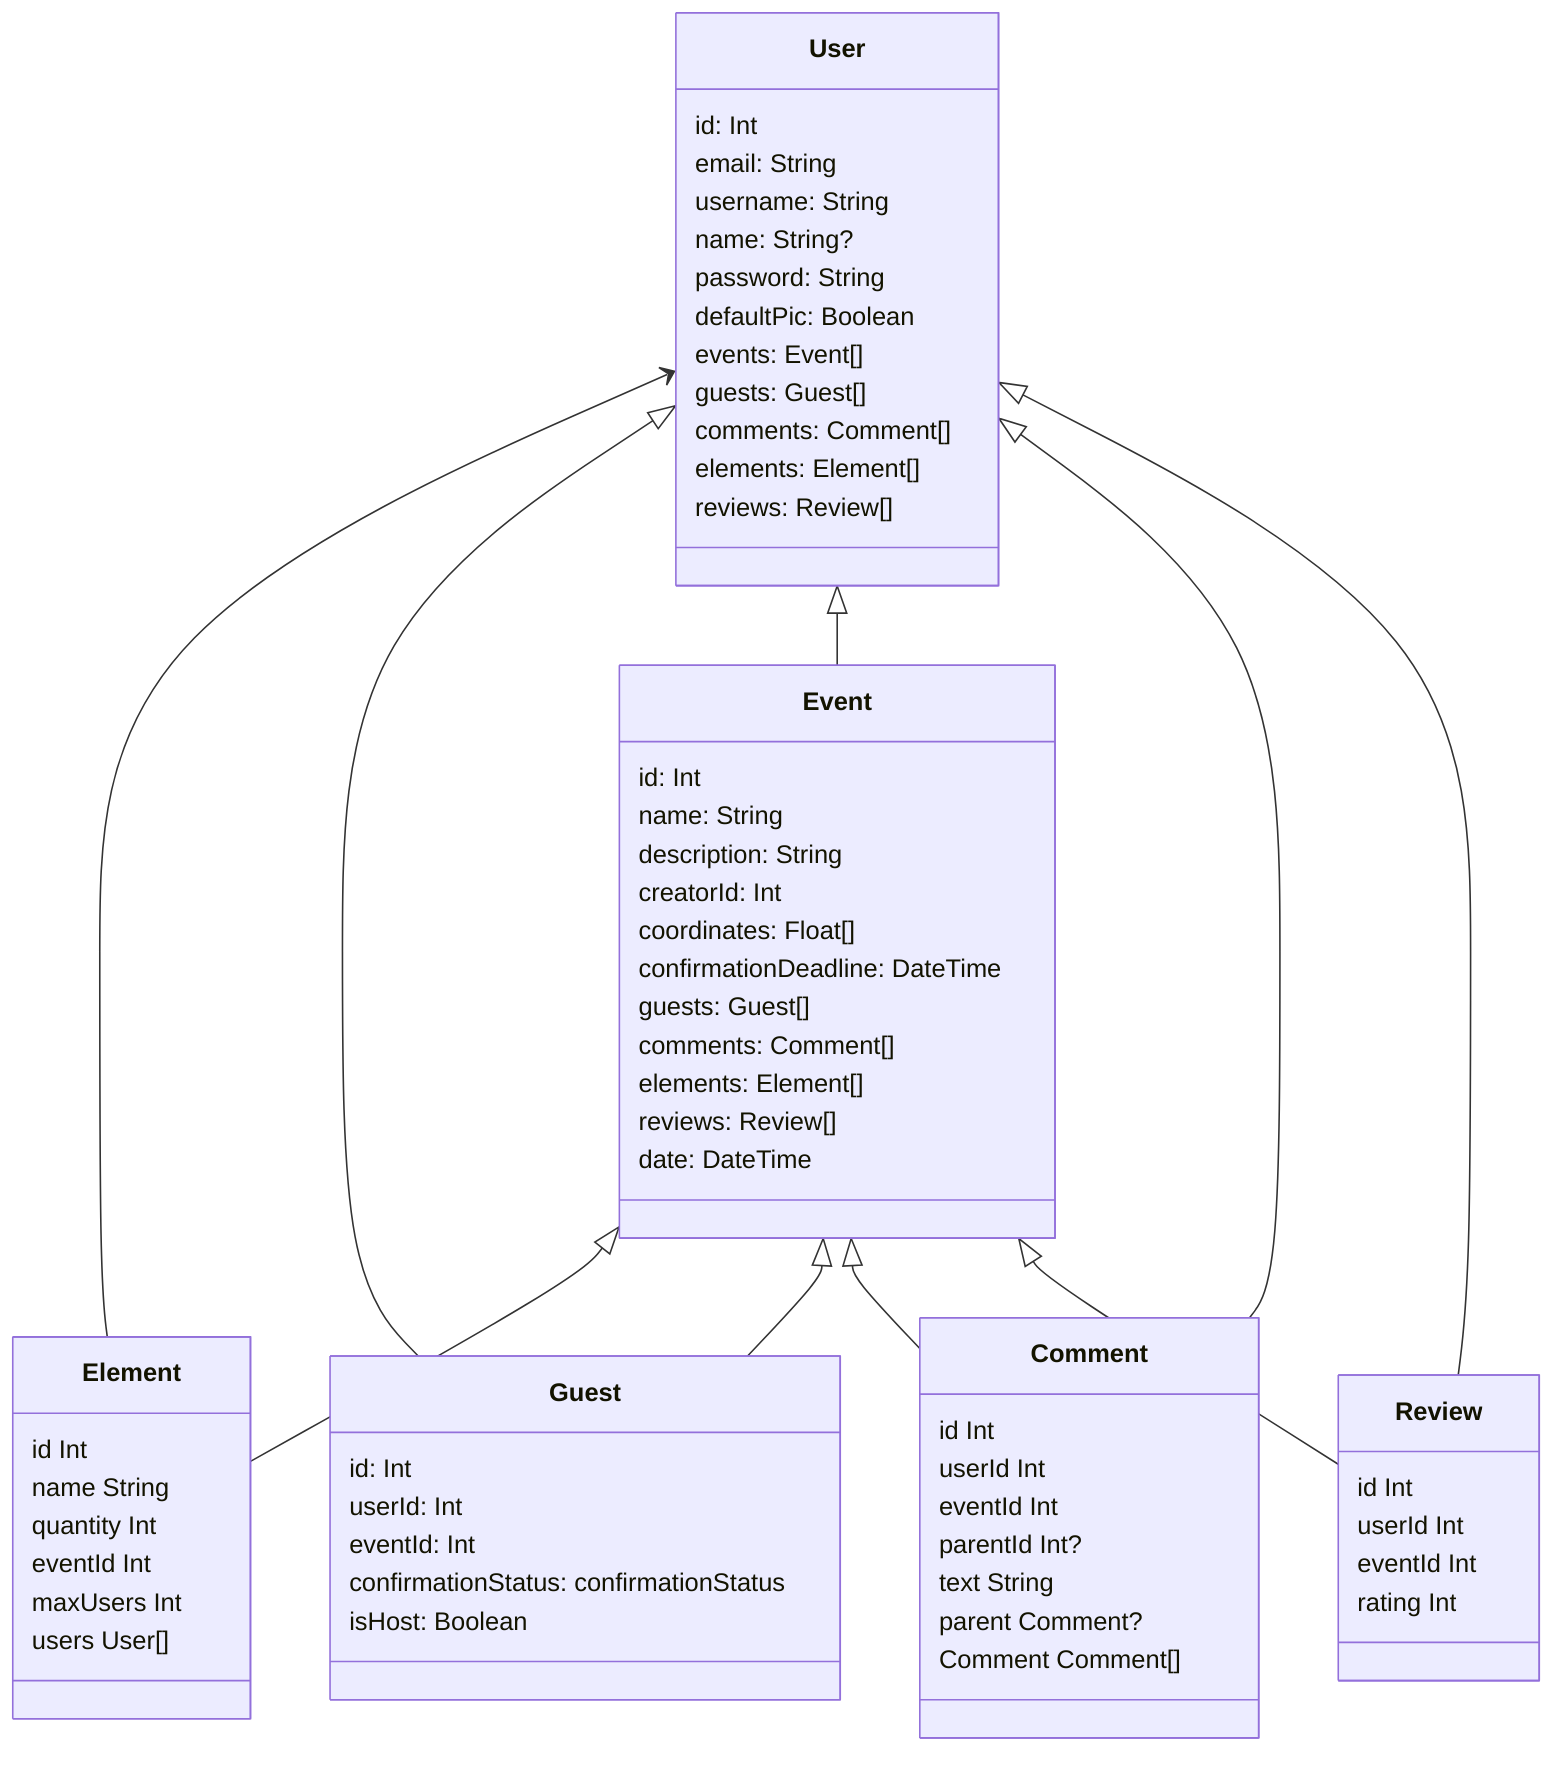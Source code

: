 classDiagram
    User <-- Element
    User <|-- Guest
    User <|-- Event
    User <|-- Comment
    User <|-- Review
    Event <|-- Element
    Event <|-- Guest
    Event <|-- Comment
    Event <|-- Review

    class User{
        id: Int
        email: String
        username: String
        name: String?
        password: String
        defaultPic: Boolean
        events: Event[]
        guests: Guest[]
        comments: Comment[]
        elements: Element[]
        reviews: Review[]
    }
    class Event{
        id: Int
        name: String
        description: String
        creatorId: Int
        coordinates: Float[]
        confirmationDeadline: DateTime
        guests: Guest[]
        comments: Comment[]
        elements: Element[]
        reviews: Review[]
        date: DateTime
    }
    class Guest{
        id: Int
        userId: Int
        eventId: Int
        confirmationStatus: confirmationStatus
        isHost: Boolean
    }
    class Element {
        id       Int
        name     String
        quantity Int
        eventId  Int
        maxUsers Int
        users    User[]
    }

    class Comment {
        id        Int
        userId    Int
        eventId   Int
        parentId  Int?
        text      String
        parent    Comment?
        Comment   Comment[]
    }

    class Review {
        id        Int
        userId    Int
        eventId   Int
        rating    Int
    }